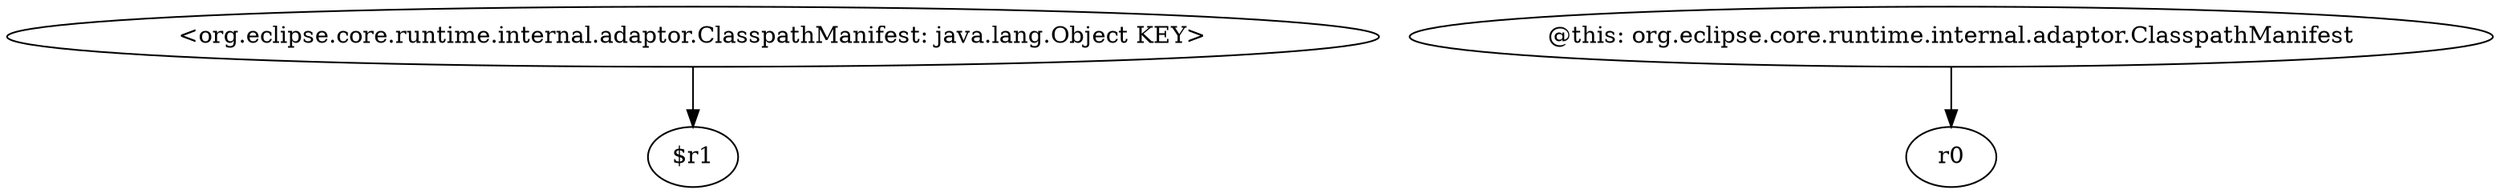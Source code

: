 digraph g {
0[label="<org.eclipse.core.runtime.internal.adaptor.ClasspathManifest: java.lang.Object KEY>"]
1[label="$r1"]
0->1[label=""]
2[label="@this: org.eclipse.core.runtime.internal.adaptor.ClasspathManifest"]
3[label="r0"]
2->3[label=""]
}